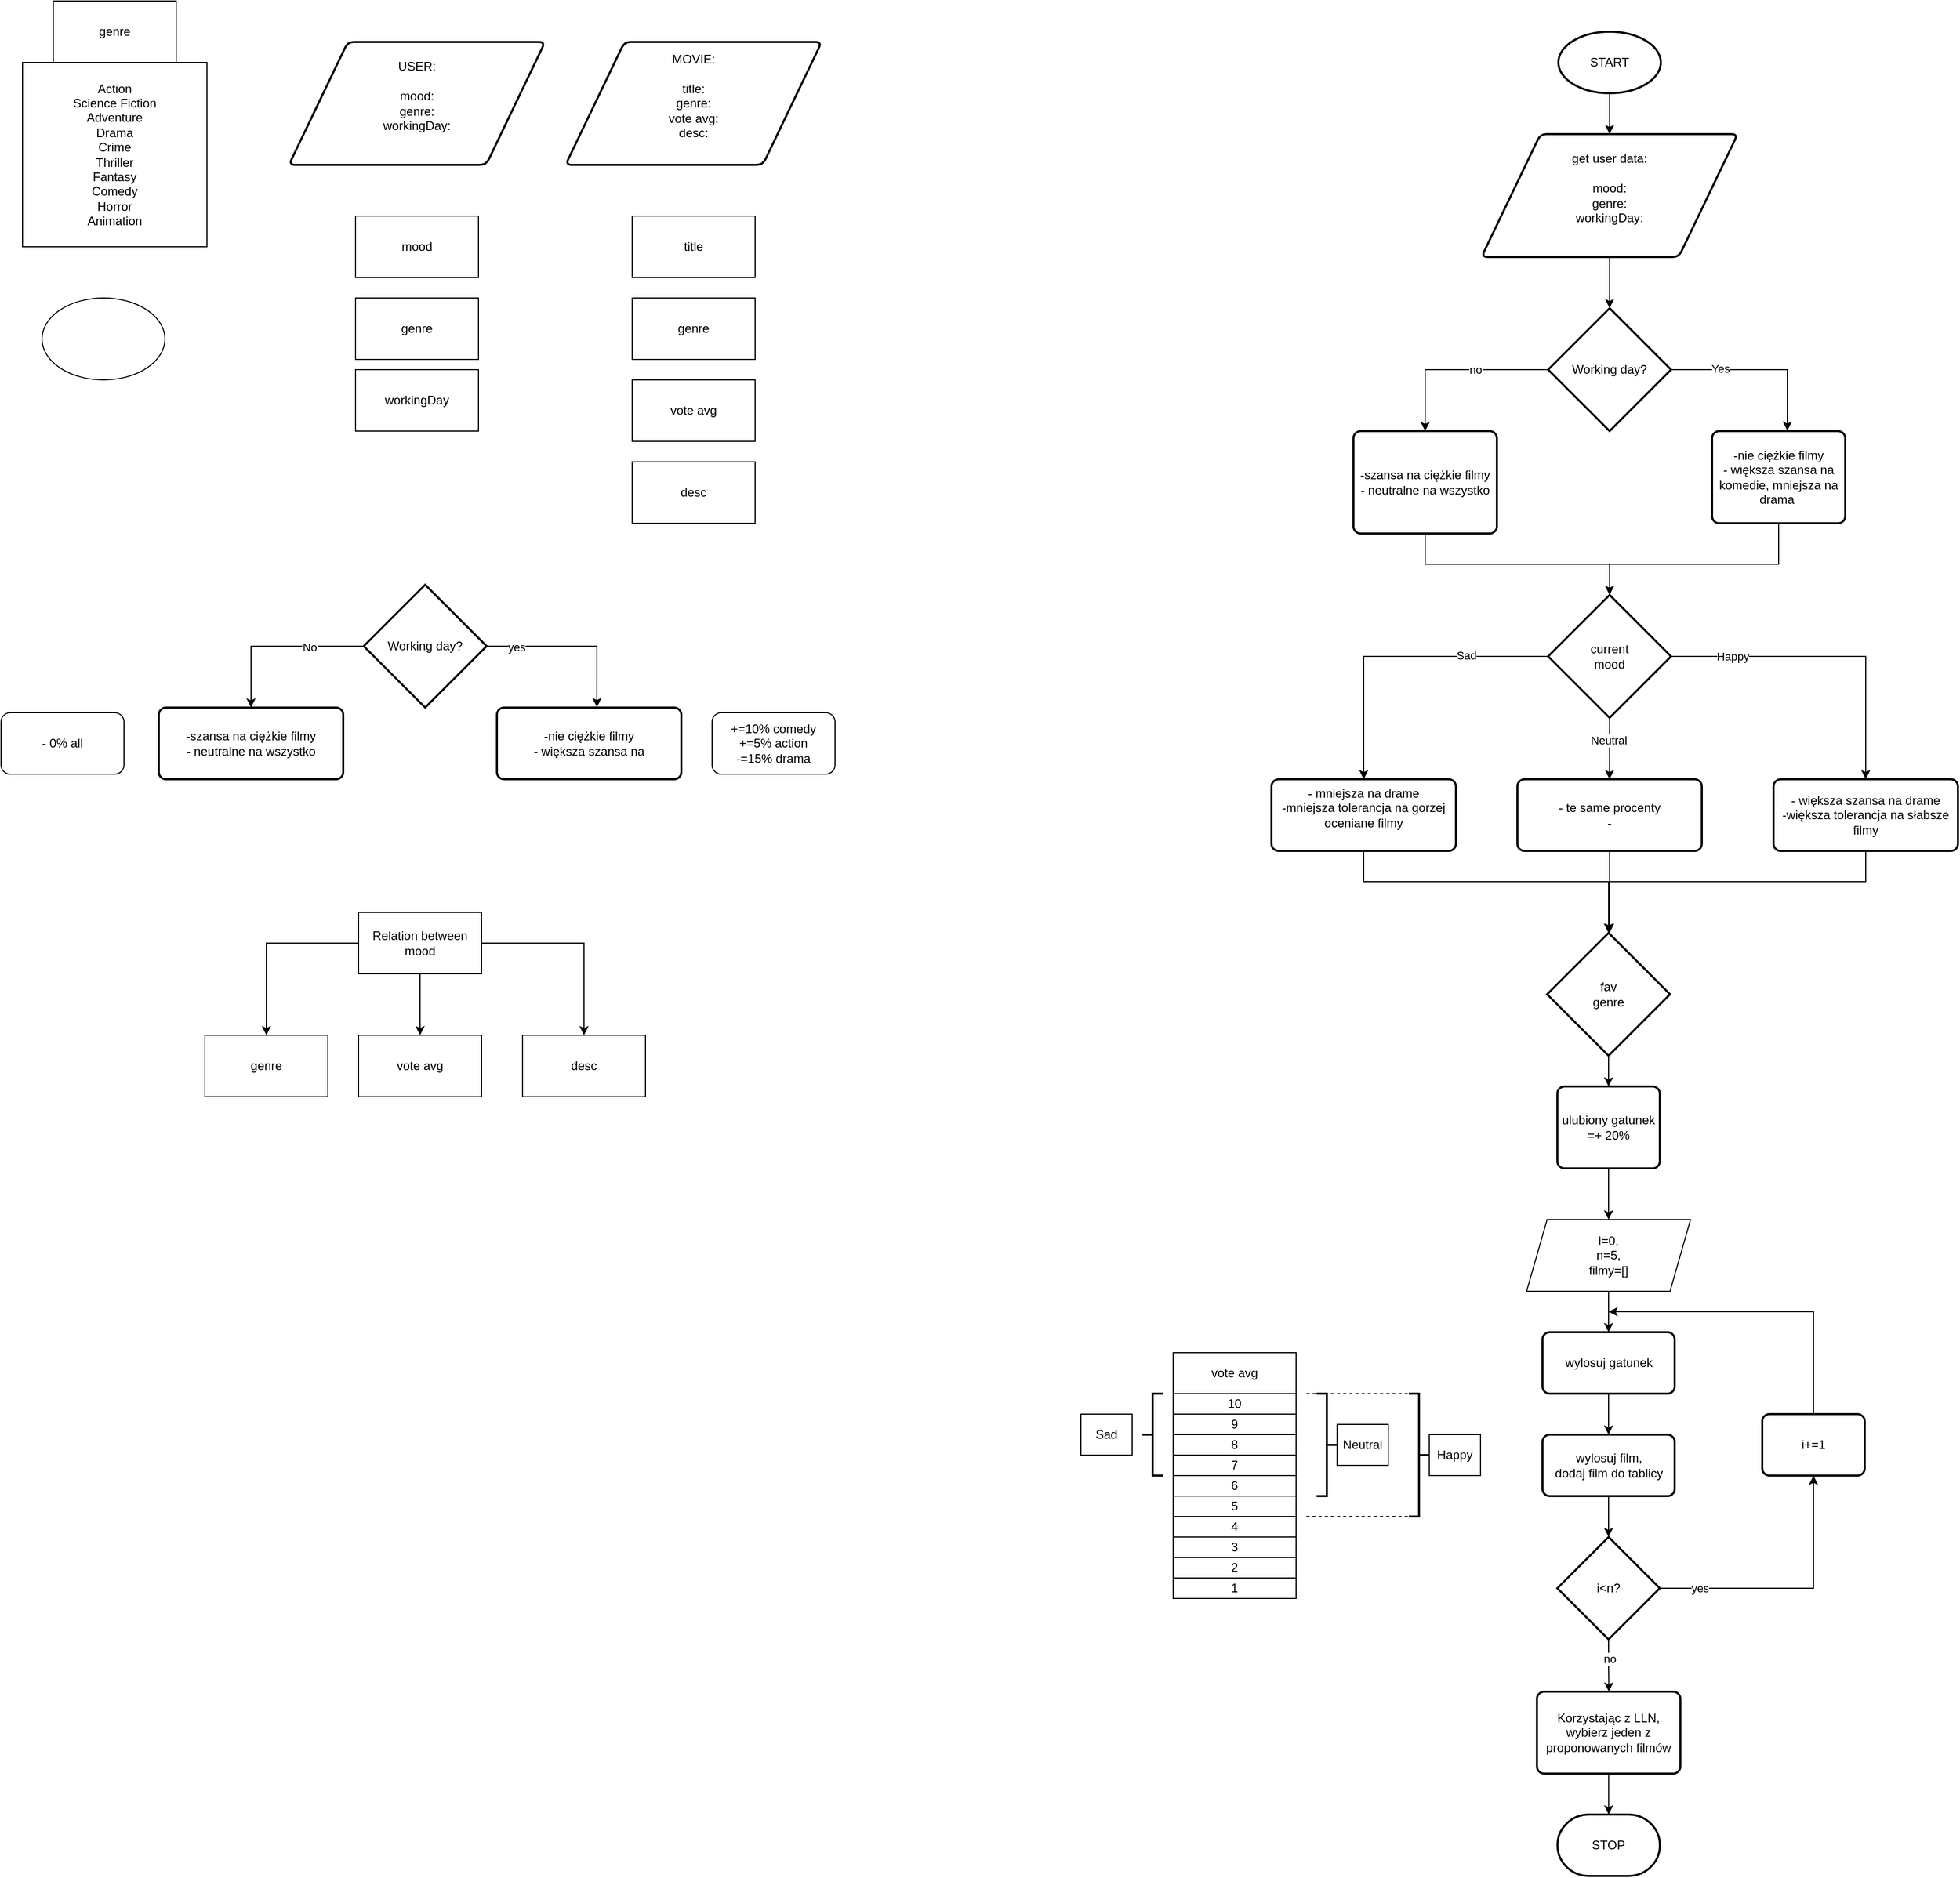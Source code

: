 <mxfile version="24.2.7" type="github">
  <diagram name="Strona-1" id="ttXoSirOUBznSJBImnJa">
    <mxGraphModel dx="3034" dy="741" grid="1" gridSize="10" guides="1" tooltips="1" connect="1" arrows="1" fold="1" page="1" pageScale="1" pageWidth="827" pageHeight="1169" math="0" shadow="0">
      <root>
        <mxCell id="0" />
        <mxCell id="1" parent="0" />
        <mxCell id="wMrsFuOgcD0PORIPJlcn-2" value="&lt;div&gt;USER:&lt;br&gt;&lt;br&gt;&lt;/div&gt;&lt;div&gt;mood:&lt;/div&gt;&lt;div&gt;genre:&lt;/div&gt;&lt;div&gt;workingDay:&lt;/div&gt;&lt;div&gt;&lt;br&gt;&lt;/div&gt;" style="shape=parallelogram;html=1;strokeWidth=2;perimeter=parallelogramPerimeter;whiteSpace=wrap;rounded=1;arcSize=12;size=0.23;" parent="1" vertex="1">
          <mxGeometry x="-889" y="50" width="250" height="120" as="geometry" />
        </mxCell>
        <mxCell id="wMrsFuOgcD0PORIPJlcn-3" value="&lt;div&gt;MOVIE:&lt;br&gt;&lt;br&gt;&lt;/div&gt;&lt;div&gt;title:&lt;/div&gt;&lt;div&gt;genre:&lt;/div&gt;&lt;div&gt;vote avg:&lt;/div&gt;&lt;div&gt;desc: &lt;br&gt;&lt;/div&gt;&lt;div&gt;&lt;br&gt;&lt;/div&gt;" style="shape=parallelogram;html=1;strokeWidth=2;perimeter=parallelogramPerimeter;whiteSpace=wrap;rounded=1;arcSize=12;size=0.23;" parent="1" vertex="1">
          <mxGeometry x="-619" y="50" width="250" height="120" as="geometry" />
        </mxCell>
        <mxCell id="wMrsFuOgcD0PORIPJlcn-8" style="edgeStyle=orthogonalEdgeStyle;rounded=0;orthogonalLoop=1;jettySize=auto;html=1;exitX=0.5;exitY=1;exitDx=0;exitDy=0;exitPerimeter=0;entryX=0.5;entryY=0;entryDx=0;entryDy=0;" parent="1" source="wMrsFuOgcD0PORIPJlcn-4" target="wMrsFuOgcD0PORIPJlcn-6" edge="1">
          <mxGeometry relative="1" as="geometry" />
        </mxCell>
        <mxCell id="wMrsFuOgcD0PORIPJlcn-4" value="START" style="strokeWidth=2;html=1;shape=mxgraph.flowchart.start_1;whiteSpace=wrap;" parent="1" vertex="1">
          <mxGeometry x="350" y="40" width="100" height="60" as="geometry" />
        </mxCell>
        <mxCell id="wMrsFuOgcD0PORIPJlcn-6" value="&lt;div&gt;get user data: &lt;br&gt;&lt;br&gt;&lt;/div&gt;&lt;div&gt;mood:&lt;/div&gt;&lt;div&gt;genre:&lt;/div&gt;&lt;div&gt;workingDay:&lt;/div&gt;&lt;div&gt;&lt;br&gt;&lt;/div&gt;" style="shape=parallelogram;html=1;strokeWidth=2;perimeter=parallelogramPerimeter;whiteSpace=wrap;rounded=1;arcSize=12;size=0.23;" parent="1" vertex="1">
          <mxGeometry x="275" y="140" width="250" height="120" as="geometry" />
        </mxCell>
        <mxCell id="kH90dR4RZARtfzA0eED5-41" style="edgeStyle=orthogonalEdgeStyle;rounded=0;orthogonalLoop=1;jettySize=auto;html=1;exitX=1;exitY=0.5;exitDx=0;exitDy=0;entryX=0.565;entryY=-0.004;entryDx=0;entryDy=0;entryPerimeter=0;" parent="1" source="kH90dR4RZARtfzA0eED5-2" target="kH90dR4RZARtfzA0eED5-55" edge="1">
          <mxGeometry relative="1" as="geometry">
            <mxPoint x="570" y="450.0" as="targetPoint" />
          </mxGeometry>
        </mxCell>
        <mxCell id="kH90dR4RZARtfzA0eED5-44" value="Yes" style="edgeLabel;html=1;align=center;verticalAlign=middle;resizable=0;points=[];" parent="kH90dR4RZARtfzA0eED5-41" vertex="1" connectable="0">
          <mxGeometry x="-0.454" y="1" relative="1" as="geometry">
            <mxPoint as="offset" />
          </mxGeometry>
        </mxCell>
        <mxCell id="kH90dR4RZARtfzA0eED5-89" style="edgeStyle=orthogonalEdgeStyle;rounded=0;orthogonalLoop=1;jettySize=auto;html=1;exitX=0;exitY=0.5;exitDx=0;exitDy=0;entryX=0.5;entryY=0;entryDx=0;entryDy=0;" parent="1" source="kH90dR4RZARtfzA0eED5-2" target="kH90dR4RZARtfzA0eED5-88" edge="1">
          <mxGeometry relative="1" as="geometry" />
        </mxCell>
        <mxCell id="kH90dR4RZARtfzA0eED5-149" value="no" style="edgeLabel;html=1;align=center;verticalAlign=middle;resizable=0;points=[];" parent="kH90dR4RZARtfzA0eED5-89" vertex="1" connectable="0">
          <mxGeometry x="-0.211" relative="1" as="geometry">
            <mxPoint as="offset" />
          </mxGeometry>
        </mxCell>
        <mxCell id="kH90dR4RZARtfzA0eED5-2" value="Working day?" style="rhombus;whiteSpace=wrap;html=1;strokeWidth=2;" parent="1" vertex="1">
          <mxGeometry x="340" y="310" width="120" height="120" as="geometry" />
        </mxCell>
        <mxCell id="kH90dR4RZARtfzA0eED5-15" value="Sad" style="rounded=0;whiteSpace=wrap;html=1;" parent="1" vertex="1">
          <mxGeometry x="-116" y="1390" width="50" height="40" as="geometry" />
        </mxCell>
        <mxCell id="kH90dR4RZARtfzA0eED5-105" value="" style="edgeStyle=orthogonalEdgeStyle;rounded=0;orthogonalLoop=1;jettySize=auto;html=1;" parent="1" source="kH90dR4RZARtfzA0eED5-16" target="kH90dR4RZARtfzA0eED5-102" edge="1">
          <mxGeometry relative="1" as="geometry" />
        </mxCell>
        <mxCell id="kH90dR4RZARtfzA0eED5-106" style="edgeStyle=orthogonalEdgeStyle;rounded=0;orthogonalLoop=1;jettySize=auto;html=1;entryX=0.5;entryY=0;entryDx=0;entryDy=0;" parent="1" source="kH90dR4RZARtfzA0eED5-16" target="kH90dR4RZARtfzA0eED5-101" edge="1">
          <mxGeometry relative="1" as="geometry" />
        </mxCell>
        <mxCell id="kH90dR4RZARtfzA0eED5-107" style="edgeStyle=orthogonalEdgeStyle;rounded=0;orthogonalLoop=1;jettySize=auto;html=1;exitX=1;exitY=0.5;exitDx=0;exitDy=0;entryX=0.5;entryY=0;entryDx=0;entryDy=0;" parent="1" source="kH90dR4RZARtfzA0eED5-16" target="kH90dR4RZARtfzA0eED5-103" edge="1">
          <mxGeometry relative="1" as="geometry" />
        </mxCell>
        <mxCell id="kH90dR4RZARtfzA0eED5-16" value="Relation between mood" style="rounded=0;whiteSpace=wrap;html=1;" parent="1" vertex="1">
          <mxGeometry x="-821" y="900" width="120" height="60" as="geometry" />
        </mxCell>
        <mxCell id="kH90dR4RZARtfzA0eED5-27" value="genre" style="rounded=0;whiteSpace=wrap;html=1;" parent="1" vertex="1">
          <mxGeometry x="-554" y="300" width="120" height="60" as="geometry" />
        </mxCell>
        <mxCell id="kH90dR4RZARtfzA0eED5-28" value="&lt;div&gt;vote avg&lt;/div&gt;" style="rounded=0;whiteSpace=wrap;html=1;" parent="1" vertex="1">
          <mxGeometry x="-554" y="380" width="120" height="60" as="geometry" />
        </mxCell>
        <mxCell id="kH90dR4RZARtfzA0eED5-29" value="desc" style="rounded=0;whiteSpace=wrap;html=1;" parent="1" vertex="1">
          <mxGeometry x="-554" y="460" width="120" height="60" as="geometry" />
        </mxCell>
        <mxCell id="kH90dR4RZARtfzA0eED5-30" value="title" style="rounded=0;whiteSpace=wrap;html=1;" parent="1" vertex="1">
          <mxGeometry x="-554" y="220" width="120" height="60" as="geometry" />
        </mxCell>
        <mxCell id="kH90dR4RZARtfzA0eED5-31" value="mood" style="rounded=0;whiteSpace=wrap;html=1;" parent="1" vertex="1">
          <mxGeometry x="-824" y="220" width="120" height="60" as="geometry" />
        </mxCell>
        <mxCell id="kH90dR4RZARtfzA0eED5-35" value="genre" style="rounded=0;whiteSpace=wrap;html=1;" parent="1" vertex="1">
          <mxGeometry x="-824" y="300" width="120" height="60" as="geometry" />
        </mxCell>
        <mxCell id="kH90dR4RZARtfzA0eED5-36" value="workingDay" style="rounded=0;whiteSpace=wrap;html=1;" parent="1" vertex="1">
          <mxGeometry x="-824" y="370" width="120" height="60" as="geometry" />
        </mxCell>
        <mxCell id="kH90dR4RZARtfzA0eED5-60" style="edgeStyle=orthogonalEdgeStyle;rounded=0;orthogonalLoop=1;jettySize=auto;html=1;exitX=0;exitY=0.5;exitDx=0;exitDy=0;entryX=0.5;entryY=0;entryDx=0;entryDy=0;" parent="1" source="kH90dR4RZARtfzA0eED5-46" target="kH90dR4RZARtfzA0eED5-48" edge="1">
          <mxGeometry relative="1" as="geometry" />
        </mxCell>
        <mxCell id="kH90dR4RZARtfzA0eED5-64" value="No" style="edgeLabel;html=1;align=center;verticalAlign=middle;resizable=0;points=[];" parent="kH90dR4RZARtfzA0eED5-60" vertex="1" connectable="0">
          <mxGeometry x="-0.376" y="1" relative="1" as="geometry">
            <mxPoint as="offset" />
          </mxGeometry>
        </mxCell>
        <mxCell id="kH90dR4RZARtfzA0eED5-46" value="Working day?" style="rhombus;whiteSpace=wrap;html=1;strokeWidth=2;" parent="1" vertex="1">
          <mxGeometry x="-816" y="580" width="120" height="120" as="geometry" />
        </mxCell>
        <mxCell id="kH90dR4RZARtfzA0eED5-47" value="&lt;div&gt;-nie ciężkie filmy&lt;/div&gt;&lt;div&gt;- większa szansa na &lt;br&gt;&lt;/div&gt;" style="rounded=1;whiteSpace=wrap;html=1;absoluteArcSize=1;arcSize=14;strokeWidth=2;" parent="1" vertex="1">
          <mxGeometry x="-686" y="700" width="180" height="70" as="geometry" />
        </mxCell>
        <mxCell id="kH90dR4RZARtfzA0eED5-48" value="&lt;div&gt;-szansa na ciężkie filmy&lt;/div&gt;&lt;div&gt;- neutralne na wszystko&lt;br&gt;&lt;/div&gt;" style="rounded=1;whiteSpace=wrap;html=1;absoluteArcSize=1;arcSize=14;strokeWidth=2;" parent="1" vertex="1">
          <mxGeometry x="-1016" y="700" width="180" height="70" as="geometry" />
        </mxCell>
        <mxCell id="kH90dR4RZARtfzA0eED5-56" style="edgeStyle=orthogonalEdgeStyle;rounded=0;orthogonalLoop=1;jettySize=auto;html=1;exitX=0.5;exitY=1;exitDx=0;exitDy=0;entryX=0.5;entryY=0;entryDx=0;entryDy=0;" parent="1" source="kH90dR4RZARtfzA0eED5-55" target="kH90dR4RZARtfzA0eED5-97" edge="1">
          <mxGeometry relative="1" as="geometry">
            <mxPoint x="400" y="580" as="targetPoint" />
            <Array as="points">
              <mxPoint x="565" y="560" />
              <mxPoint x="400" y="560" />
            </Array>
          </mxGeometry>
        </mxCell>
        <mxCell id="kH90dR4RZARtfzA0eED5-55" value="&lt;div&gt;-nie ciężkie filmy&lt;/div&gt;- większa szansa na komedie, mniejsza na drama&amp;nbsp; " style="rounded=1;whiteSpace=wrap;html=1;absoluteArcSize=1;arcSize=14;strokeWidth=2;" parent="1" vertex="1">
          <mxGeometry x="500" y="430" width="130" height="90" as="geometry" />
        </mxCell>
        <mxCell id="kH90dR4RZARtfzA0eED5-59" style="edgeStyle=orthogonalEdgeStyle;rounded=0;orthogonalLoop=1;jettySize=auto;html=1;exitX=0.5;exitY=1;exitDx=0;exitDy=0;" parent="1" source="wMrsFuOgcD0PORIPJlcn-6" edge="1">
          <mxGeometry relative="1" as="geometry">
            <mxPoint x="400" y="310" as="targetPoint" />
          </mxGeometry>
        </mxCell>
        <mxCell id="kH90dR4RZARtfzA0eED5-61" style="edgeStyle=orthogonalEdgeStyle;rounded=0;orthogonalLoop=1;jettySize=auto;html=1;exitX=1;exitY=0.5;exitDx=0;exitDy=0;entryX=0.542;entryY=-0.006;entryDx=0;entryDy=0;entryPerimeter=0;" parent="1" source="kH90dR4RZARtfzA0eED5-46" target="kH90dR4RZARtfzA0eED5-47" edge="1">
          <mxGeometry relative="1" as="geometry" />
        </mxCell>
        <mxCell id="kH90dR4RZARtfzA0eED5-62" value="yes" style="edgeLabel;html=1;align=center;verticalAlign=middle;resizable=0;points=[];" parent="kH90dR4RZARtfzA0eED5-61" vertex="1" connectable="0">
          <mxGeometry x="-0.655" y="-1" relative="1" as="geometry">
            <mxPoint as="offset" />
          </mxGeometry>
        </mxCell>
        <mxCell id="l6ITB0ktixldAj-hyIiu-5" value="+=10% comedy&lt;br&gt;+=5% action&lt;div&gt;-=15% drama&lt;/div&gt;" style="rounded=1;whiteSpace=wrap;html=1;" parent="1" vertex="1">
          <mxGeometry x="-476" y="705" width="120" height="60" as="geometry" />
        </mxCell>
        <mxCell id="l6ITB0ktixldAj-hyIiu-6" value="Action&lt;br&gt;Science Fiction&lt;br&gt;Adventure&lt;br&gt;Drama&lt;br&gt;Crime&lt;br&gt;Thriller&lt;br&gt;Fantasy&lt;br&gt;Comedy&lt;div&gt;Horror&lt;/div&gt;&lt;div&gt;Animation&lt;br&gt;&lt;/div&gt;" style="whiteSpace=wrap;html=1;aspect=fixed;" parent="1" vertex="1">
          <mxGeometry x="-1149" y="70" width="180" height="180" as="geometry" />
        </mxCell>
        <mxCell id="kH90dR4RZARtfzA0eED5-87" value="- 0% all" style="rounded=1;whiteSpace=wrap;html=1;" parent="1" vertex="1">
          <mxGeometry x="-1170" y="705" width="120" height="60" as="geometry" />
        </mxCell>
        <mxCell id="kH90dR4RZARtfzA0eED5-90" style="edgeStyle=orthogonalEdgeStyle;rounded=0;orthogonalLoop=1;jettySize=auto;html=1;exitX=0.5;exitY=1;exitDx=0;exitDy=0;entryX=0.5;entryY=0;entryDx=0;entryDy=0;" parent="1" source="kH90dR4RZARtfzA0eED5-88" target="kH90dR4RZARtfzA0eED5-97" edge="1">
          <mxGeometry relative="1" as="geometry">
            <mxPoint x="400" y="580" as="targetPoint" />
            <Array as="points">
              <mxPoint x="220" y="560" />
              <mxPoint x="400" y="560" />
            </Array>
          </mxGeometry>
        </mxCell>
        <mxCell id="kH90dR4RZARtfzA0eED5-88" value="&lt;div&gt;-szansa na ciężkie filmy&lt;/div&gt;&lt;div&gt;- neutralne na wszystko&lt;br&gt;&lt;/div&gt;" style="rounded=1;whiteSpace=wrap;html=1;absoluteArcSize=1;arcSize=14;strokeWidth=2;" parent="1" vertex="1">
          <mxGeometry x="150" y="430" width="140" height="100" as="geometry" />
        </mxCell>
        <mxCell id="kH90dR4RZARtfzA0eED5-91" style="edgeStyle=orthogonalEdgeStyle;rounded=0;orthogonalLoop=1;jettySize=auto;html=1;exitX=0;exitY=0.5;exitDx=0;exitDy=0;entryX=0.5;entryY=0;entryDx=0;entryDy=0;" parent="1" source="kH90dR4RZARtfzA0eED5-97" target="kH90dR4RZARtfzA0eED5-99" edge="1">
          <mxGeometry relative="1" as="geometry" />
        </mxCell>
        <mxCell id="kH90dR4RZARtfzA0eED5-92" value="Sad" style="edgeLabel;html=1;align=center;verticalAlign=middle;resizable=0;points=[];" parent="kH90dR4RZARtfzA0eED5-91" vertex="1" connectable="0">
          <mxGeometry x="-0.463" y="-1" relative="1" as="geometry">
            <mxPoint as="offset" />
          </mxGeometry>
        </mxCell>
        <mxCell id="kH90dR4RZARtfzA0eED5-93" value="" style="edgeStyle=orthogonalEdgeStyle;rounded=0;orthogonalLoop=1;jettySize=auto;html=1;entryX=0.5;entryY=0;entryDx=0;entryDy=0;" parent="1" source="kH90dR4RZARtfzA0eED5-97" target="kH90dR4RZARtfzA0eED5-98" edge="1">
          <mxGeometry relative="1" as="geometry">
            <mxPoint x="570" y="710" as="targetPoint" />
          </mxGeometry>
        </mxCell>
        <mxCell id="kH90dR4RZARtfzA0eED5-94" value="Happy" style="edgeLabel;html=1;align=center;verticalAlign=middle;resizable=0;points=[];" parent="kH90dR4RZARtfzA0eED5-93" vertex="1" connectable="0">
          <mxGeometry x="-0.613" relative="1" as="geometry">
            <mxPoint as="offset" />
          </mxGeometry>
        </mxCell>
        <mxCell id="kH90dR4RZARtfzA0eED5-95" style="edgeStyle=orthogonalEdgeStyle;rounded=0;orthogonalLoop=1;jettySize=auto;html=1;exitX=0.5;exitY=1;exitDx=0;exitDy=0;" parent="1" source="kH90dR4RZARtfzA0eED5-97" edge="1">
          <mxGeometry relative="1" as="geometry">
            <mxPoint x="399.931" y="770" as="targetPoint" />
          </mxGeometry>
        </mxCell>
        <mxCell id="kH90dR4RZARtfzA0eED5-96" value="Neutral" style="edgeLabel;html=1;align=center;verticalAlign=middle;resizable=0;points=[];" parent="kH90dR4RZARtfzA0eED5-95" vertex="1" connectable="0">
          <mxGeometry x="-0.265" y="-1" relative="1" as="geometry">
            <mxPoint as="offset" />
          </mxGeometry>
        </mxCell>
        <mxCell id="kH90dR4RZARtfzA0eED5-97" value="current&lt;br&gt;mood" style="rhombus;whiteSpace=wrap;html=1;strokeWidth=2;" parent="1" vertex="1">
          <mxGeometry x="340" y="590" width="120" height="120" as="geometry" />
        </mxCell>
        <mxCell id="kH90dR4RZARtfzA0eED5-178" style="edgeStyle=orthogonalEdgeStyle;rounded=0;orthogonalLoop=1;jettySize=auto;html=1;entryX=0.5;entryY=0;entryDx=0;entryDy=0;" parent="1" source="kH90dR4RZARtfzA0eED5-98" target="kH90dR4RZARtfzA0eED5-175" edge="1">
          <mxGeometry relative="1" as="geometry">
            <Array as="points">
              <mxPoint x="650" y="870" />
              <mxPoint x="399" y="870" />
            </Array>
          </mxGeometry>
        </mxCell>
        <mxCell id="kH90dR4RZARtfzA0eED5-98" value="&lt;div&gt;- większa szansa na drame&lt;/div&gt;&lt;div&gt;-większa tolerancja na słabsze filmy&lt;br&gt;&lt;/div&gt;" style="rounded=1;whiteSpace=wrap;html=1;absoluteArcSize=1;arcSize=14;strokeWidth=2;" parent="1" vertex="1">
          <mxGeometry x="560" y="770" width="180" height="70" as="geometry" />
        </mxCell>
        <mxCell id="kH90dR4RZARtfzA0eED5-179" style="edgeStyle=orthogonalEdgeStyle;rounded=0;orthogonalLoop=1;jettySize=auto;html=1;" parent="1" source="kH90dR4RZARtfzA0eED5-99" edge="1">
          <mxGeometry relative="1" as="geometry">
            <mxPoint x="400" y="920.0" as="targetPoint" />
            <Array as="points">
              <mxPoint x="160" y="870" />
              <mxPoint x="400" y="870" />
            </Array>
          </mxGeometry>
        </mxCell>
        <mxCell id="kH90dR4RZARtfzA0eED5-99" value="&lt;div&gt;- mniejsza na drame&lt;/div&gt;&lt;div&gt;-mniejsza tolerancja na gorzej oceniane filmy&lt;br&gt;&lt;/div&gt;&lt;div&gt;&lt;br&gt;&lt;/div&gt;" style="rounded=1;whiteSpace=wrap;html=1;absoluteArcSize=1;arcSize=14;strokeWidth=2;" parent="1" vertex="1">
          <mxGeometry x="70" y="770" width="180" height="70" as="geometry" />
        </mxCell>
        <mxCell id="kH90dR4RZARtfzA0eED5-116" style="edgeStyle=orthogonalEdgeStyle;rounded=0;orthogonalLoop=1;jettySize=auto;html=1;entryX=0.5;entryY=0;entryDx=0;entryDy=0;" parent="1" source="kH90dR4RZARtfzA0eED5-100" target="kH90dR4RZARtfzA0eED5-175" edge="1">
          <mxGeometry relative="1" as="geometry">
            <mxPoint x="400" y="1010" as="targetPoint" />
          </mxGeometry>
        </mxCell>
        <mxCell id="kH90dR4RZARtfzA0eED5-100" value="- te same procenty&lt;br&gt;-" style="rounded=1;whiteSpace=wrap;html=1;absoluteArcSize=1;arcSize=14;strokeWidth=2;" parent="1" vertex="1">
          <mxGeometry x="310" y="770" width="180" height="70" as="geometry" />
        </mxCell>
        <mxCell id="kH90dR4RZARtfzA0eED5-101" value="genre" style="rounded=0;whiteSpace=wrap;html=1;" parent="1" vertex="1">
          <mxGeometry x="-971" y="1020" width="120" height="60" as="geometry" />
        </mxCell>
        <mxCell id="kH90dR4RZARtfzA0eED5-102" value="&lt;div&gt;vote avg&lt;/div&gt;" style="rounded=0;whiteSpace=wrap;html=1;" parent="1" vertex="1">
          <mxGeometry x="-821" y="1020" width="120" height="60" as="geometry" />
        </mxCell>
        <mxCell id="kH90dR4RZARtfzA0eED5-103" value="desc" style="rounded=0;whiteSpace=wrap;html=1;" parent="1" vertex="1">
          <mxGeometry x="-661" y="1020" width="120" height="60" as="geometry" />
        </mxCell>
        <mxCell id="kH90dR4RZARtfzA0eED5-109" value="&lt;div&gt;vote avg&lt;/div&gt;" style="rounded=0;whiteSpace=wrap;html=1;" parent="1" vertex="1">
          <mxGeometry x="-26" y="1330" width="120" height="40" as="geometry" />
        </mxCell>
        <mxCell id="kH90dR4RZARtfzA0eED5-110" value="10" style="rounded=0;whiteSpace=wrap;html=1;" parent="1" vertex="1">
          <mxGeometry x="-26" y="1370" width="120" height="20" as="geometry" />
        </mxCell>
        <mxCell id="kH90dR4RZARtfzA0eED5-111" value="9" style="rounded=0;whiteSpace=wrap;html=1;" parent="1" vertex="1">
          <mxGeometry x="-26" y="1390" width="120" height="20" as="geometry" />
        </mxCell>
        <mxCell id="kH90dR4RZARtfzA0eED5-113" value="" style="strokeWidth=2;html=1;shape=mxgraph.flowchart.annotation_2;align=left;labelPosition=right;pointerEvents=1;" parent="1" vertex="1">
          <mxGeometry x="-56" y="1370" width="20" height="80" as="geometry" />
        </mxCell>
        <mxCell id="kH90dR4RZARtfzA0eED5-156" value="" style="edgeStyle=orthogonalEdgeStyle;rounded=0;orthogonalLoop=1;jettySize=auto;html=1;" parent="1" source="kH90dR4RZARtfzA0eED5-119" target="kH90dR4RZARtfzA0eED5-154" edge="1">
          <mxGeometry relative="1" as="geometry" />
        </mxCell>
        <mxCell id="kH90dR4RZARtfzA0eED5-119" value="ulubiony gatunek =+ 20% " style="rounded=1;whiteSpace=wrap;html=1;absoluteArcSize=1;arcSize=14;strokeWidth=2;" parent="1" vertex="1">
          <mxGeometry x="349" y="1070" width="100" height="80" as="geometry" />
        </mxCell>
        <mxCell id="kH90dR4RZARtfzA0eED5-122" value="genre" style="rounded=0;whiteSpace=wrap;html=1;" parent="1" vertex="1">
          <mxGeometry x="-1119" y="10" width="120" height="60" as="geometry" />
        </mxCell>
        <mxCell id="kH90dR4RZARtfzA0eED5-127" value="2" style="rounded=0;whiteSpace=wrap;html=1;" parent="1" vertex="1">
          <mxGeometry x="-26" y="1530" width="120" height="20" as="geometry" />
        </mxCell>
        <mxCell id="kH90dR4RZARtfzA0eED5-128" value="1" style="rounded=0;whiteSpace=wrap;html=1;" parent="1" vertex="1">
          <mxGeometry x="-26" y="1550" width="120" height="20" as="geometry" />
        </mxCell>
        <mxCell id="kH90dR4RZARtfzA0eED5-129" value="8" style="rounded=0;whiteSpace=wrap;html=1;" parent="1" vertex="1">
          <mxGeometry x="-26" y="1410" width="120" height="20" as="geometry" />
        </mxCell>
        <mxCell id="kH90dR4RZARtfzA0eED5-130" value="7" style="rounded=0;whiteSpace=wrap;html=1;" parent="1" vertex="1">
          <mxGeometry x="-26" y="1430" width="120" height="20" as="geometry" />
        </mxCell>
        <mxCell id="kH90dR4RZARtfzA0eED5-131" value="6" style="rounded=0;whiteSpace=wrap;html=1;" parent="1" vertex="1">
          <mxGeometry x="-26" y="1450" width="120" height="20" as="geometry" />
        </mxCell>
        <mxCell id="kH90dR4RZARtfzA0eED5-132" value="5" style="rounded=0;whiteSpace=wrap;html=1;" parent="1" vertex="1">
          <mxGeometry x="-26" y="1470" width="120" height="20" as="geometry" />
        </mxCell>
        <mxCell id="kH90dR4RZARtfzA0eED5-133" value="4" style="rounded=0;whiteSpace=wrap;html=1;" parent="1" vertex="1">
          <mxGeometry x="-26" y="1490" width="120" height="20" as="geometry" />
        </mxCell>
        <mxCell id="kH90dR4RZARtfzA0eED5-134" value="3" style="rounded=0;whiteSpace=wrap;html=1;" parent="1" vertex="1">
          <mxGeometry x="-26" y="1510" width="120" height="20" as="geometry" />
        </mxCell>
        <mxCell id="kH90dR4RZARtfzA0eED5-136" value="" style="strokeWidth=2;html=1;shape=mxgraph.flowchart.annotation_2;align=left;labelPosition=right;pointerEvents=1;rotation=-180;" parent="1" vertex="1">
          <mxGeometry x="114" y="1370" width="20" height="100" as="geometry" />
        </mxCell>
        <mxCell id="kH90dR4RZARtfzA0eED5-137" value="" style="strokeWidth=2;html=1;shape=mxgraph.flowchart.annotation_2;align=left;labelPosition=right;pointerEvents=1;rotation=-180;" parent="1" vertex="1">
          <mxGeometry x="204" y="1370" width="20" height="120" as="geometry" />
        </mxCell>
        <mxCell id="kH90dR4RZARtfzA0eED5-145" value="" style="endArrow=none;dashed=1;html=1;rounded=0;entryX=1;entryY=0;entryDx=0;entryDy=0;entryPerimeter=0;" parent="1" target="kH90dR4RZARtfzA0eED5-137" edge="1">
          <mxGeometry width="50" height="50" relative="1" as="geometry">
            <mxPoint x="104" y="1490" as="sourcePoint" />
            <mxPoint x="199" y="1495" as="targetPoint" />
          </mxGeometry>
        </mxCell>
        <mxCell id="kH90dR4RZARtfzA0eED5-146" value="" style="endArrow=none;dashed=1;html=1;rounded=0;entryX=1;entryY=1;entryDx=0;entryDy=0;entryPerimeter=0;" parent="1" target="kH90dR4RZARtfzA0eED5-137" edge="1">
          <mxGeometry width="50" height="50" relative="1" as="geometry">
            <mxPoint x="104" y="1370" as="sourcePoint" />
            <mxPoint x="214" y="1500" as="targetPoint" />
          </mxGeometry>
        </mxCell>
        <mxCell id="kH90dR4RZARtfzA0eED5-147" value="Neutral" style="rounded=0;whiteSpace=wrap;html=1;" parent="1" vertex="1">
          <mxGeometry x="134" y="1400" width="50" height="40" as="geometry" />
        </mxCell>
        <mxCell id="kH90dR4RZARtfzA0eED5-148" value="Happy" style="rounded=0;whiteSpace=wrap;html=1;" parent="1" vertex="1">
          <mxGeometry x="224" y="1410" width="50" height="40" as="geometry" />
        </mxCell>
        <mxCell id="kH90dR4RZARtfzA0eED5-157" value="" style="edgeStyle=orthogonalEdgeStyle;rounded=0;orthogonalLoop=1;jettySize=auto;html=1;entryX=0.5;entryY=0;entryDx=0;entryDy=0;" parent="1" source="kH90dR4RZARtfzA0eED5-154" target="kH90dR4RZARtfzA0eED5-180" edge="1">
          <mxGeometry relative="1" as="geometry">
            <mxPoint x="380" y="1290" as="targetPoint" />
          </mxGeometry>
        </mxCell>
        <mxCell id="kH90dR4RZARtfzA0eED5-154" value="i=0,&lt;br&gt;&lt;div&gt;n=5,&lt;/div&gt;&lt;div&gt;filmy=[]&lt;br&gt;&lt;/div&gt;" style="shape=parallelogram;perimeter=parallelogramPerimeter;whiteSpace=wrap;html=1;fixedSize=1;" parent="1" vertex="1">
          <mxGeometry x="319" y="1200" width="160" height="70" as="geometry" />
        </mxCell>
        <mxCell id="kH90dR4RZARtfzA0eED5-155" style="edgeStyle=orthogonalEdgeStyle;rounded=0;orthogonalLoop=1;jettySize=auto;html=1;exitX=0.5;exitY=1;exitDx=0;exitDy=0;" parent="1" source="kH90dR4RZARtfzA0eED5-154" target="kH90dR4RZARtfzA0eED5-154" edge="1">
          <mxGeometry relative="1" as="geometry" />
        </mxCell>
        <mxCell id="kH90dR4RZARtfzA0eED5-163" style="edgeStyle=orthogonalEdgeStyle;rounded=0;orthogonalLoop=1;jettySize=auto;html=1;exitX=0.5;exitY=1;exitDx=0;exitDy=0;exitPerimeter=0;" parent="1" source="kH90dR4RZARtfzA0eED5-158" edge="1">
          <mxGeometry relative="1" as="geometry">
            <mxPoint x="399.322" y="1661" as="targetPoint" />
          </mxGeometry>
        </mxCell>
        <mxCell id="kH90dR4RZARtfzA0eED5-168" value="no" style="edgeLabel;html=1;align=center;verticalAlign=middle;resizable=0;points=[];" parent="kH90dR4RZARtfzA0eED5-163" vertex="1" connectable="0">
          <mxGeometry x="-0.286" y="1" relative="1" as="geometry">
            <mxPoint as="offset" />
          </mxGeometry>
        </mxCell>
        <mxCell id="kH90dR4RZARtfzA0eED5-166" style="edgeStyle=orthogonalEdgeStyle;rounded=0;orthogonalLoop=1;jettySize=auto;html=1;entryX=0.5;entryY=1;entryDx=0;entryDy=0;" parent="1" source="kH90dR4RZARtfzA0eED5-158" target="kH90dR4RZARtfzA0eED5-164" edge="1">
          <mxGeometry relative="1" as="geometry" />
        </mxCell>
        <mxCell id="kH90dR4RZARtfzA0eED5-167" value="yes" style="edgeLabel;html=1;align=center;verticalAlign=middle;resizable=0;points=[];" parent="kH90dR4RZARtfzA0eED5-166" vertex="1" connectable="0">
          <mxGeometry x="-0.843" y="-1" relative="1" as="geometry">
            <mxPoint x="18" y="-1" as="offset" />
          </mxGeometry>
        </mxCell>
        <mxCell id="kH90dR4RZARtfzA0eED5-158" value="i&amp;lt;n?" style="strokeWidth=2;html=1;shape=mxgraph.flowchart.decision;whiteSpace=wrap;" parent="1" vertex="1">
          <mxGeometry x="349" y="1510" width="100" height="100" as="geometry" />
        </mxCell>
        <mxCell id="kH90dR4RZARtfzA0eED5-165" style="edgeStyle=orthogonalEdgeStyle;rounded=0;orthogonalLoop=1;jettySize=auto;html=1;" parent="1" source="kH90dR4RZARtfzA0eED5-164" edge="1">
          <mxGeometry relative="1" as="geometry">
            <mxPoint x="399" y="1290" as="targetPoint" />
            <Array as="points">
              <mxPoint x="599" y="1290" />
            </Array>
          </mxGeometry>
        </mxCell>
        <mxCell id="kH90dR4RZARtfzA0eED5-164" value="i+=1" style="rounded=1;whiteSpace=wrap;html=1;absoluteArcSize=1;arcSize=14;strokeWidth=2;" parent="1" vertex="1">
          <mxGeometry x="549" y="1390" width="100" height="60" as="geometry" />
        </mxCell>
        <mxCell id="kH90dR4RZARtfzA0eED5-171" value="" style="edgeStyle=orthogonalEdgeStyle;rounded=0;orthogonalLoop=1;jettySize=auto;html=1;" parent="1" source="kH90dR4RZARtfzA0eED5-169" target="kH90dR4RZARtfzA0eED5-170" edge="1">
          <mxGeometry relative="1" as="geometry" />
        </mxCell>
        <mxCell id="kH90dR4RZARtfzA0eED5-169" value="Korzystając z LLN, wybierz jeden z proponowanych filmów" style="rounded=1;whiteSpace=wrap;html=1;absoluteArcSize=1;arcSize=14;strokeWidth=2;" parent="1" vertex="1">
          <mxGeometry x="329.1" y="1661" width="140" height="80" as="geometry" />
        </mxCell>
        <mxCell id="kH90dR4RZARtfzA0eED5-170" value="STOP" style="strokeWidth=2;html=1;shape=mxgraph.flowchart.terminator;whiteSpace=wrap;" parent="1" vertex="1">
          <mxGeometry x="349.1" y="1781" width="100" height="60" as="geometry" />
        </mxCell>
        <mxCell id="kH90dR4RZARtfzA0eED5-177" value="" style="edgeStyle=orthogonalEdgeStyle;rounded=0;orthogonalLoop=1;jettySize=auto;html=1;" parent="1" source="kH90dR4RZARtfzA0eED5-175" target="kH90dR4RZARtfzA0eED5-119" edge="1">
          <mxGeometry relative="1" as="geometry" />
        </mxCell>
        <mxCell id="kH90dR4RZARtfzA0eED5-175" value="fav&lt;br&gt;genre" style="rhombus;whiteSpace=wrap;html=1;strokeWidth=2;" parent="1" vertex="1">
          <mxGeometry x="339" y="920" width="120" height="120" as="geometry" />
        </mxCell>
        <mxCell id="kH90dR4RZARtfzA0eED5-183" value="" style="edgeStyle=orthogonalEdgeStyle;rounded=0;orthogonalLoop=1;jettySize=auto;html=1;" parent="1" source="kH90dR4RZARtfzA0eED5-180" target="kH90dR4RZARtfzA0eED5-182" edge="1">
          <mxGeometry relative="1" as="geometry" />
        </mxCell>
        <mxCell id="kH90dR4RZARtfzA0eED5-180" value="wylosuj gatunek" style="rounded=1;whiteSpace=wrap;html=1;absoluteArcSize=1;arcSize=14;strokeWidth=2;" parent="1" vertex="1">
          <mxGeometry x="334.5" y="1310" width="129" height="60" as="geometry" />
        </mxCell>
        <mxCell id="kH90dR4RZARtfzA0eED5-184" value="" style="edgeStyle=orthogonalEdgeStyle;rounded=0;orthogonalLoop=1;jettySize=auto;html=1;" parent="1" source="kH90dR4RZARtfzA0eED5-182" target="kH90dR4RZARtfzA0eED5-158" edge="1">
          <mxGeometry relative="1" as="geometry" />
        </mxCell>
        <mxCell id="kH90dR4RZARtfzA0eED5-182" value="wylosuj film,&lt;br&gt;dodaj film do tablicy" style="rounded=1;whiteSpace=wrap;html=1;absoluteArcSize=1;arcSize=14;strokeWidth=2;" parent="1" vertex="1">
          <mxGeometry x="334.5" y="1410" width="129" height="60" as="geometry" />
        </mxCell>
        <mxCell id="8BwvfhJvf0Z6np2Ag21L-1" value="" style="ellipse;whiteSpace=wrap;html=1;" parent="1" vertex="1">
          <mxGeometry x="-1130" y="300" width="120" height="80" as="geometry" />
        </mxCell>
      </root>
    </mxGraphModel>
  </diagram>
</mxfile>
